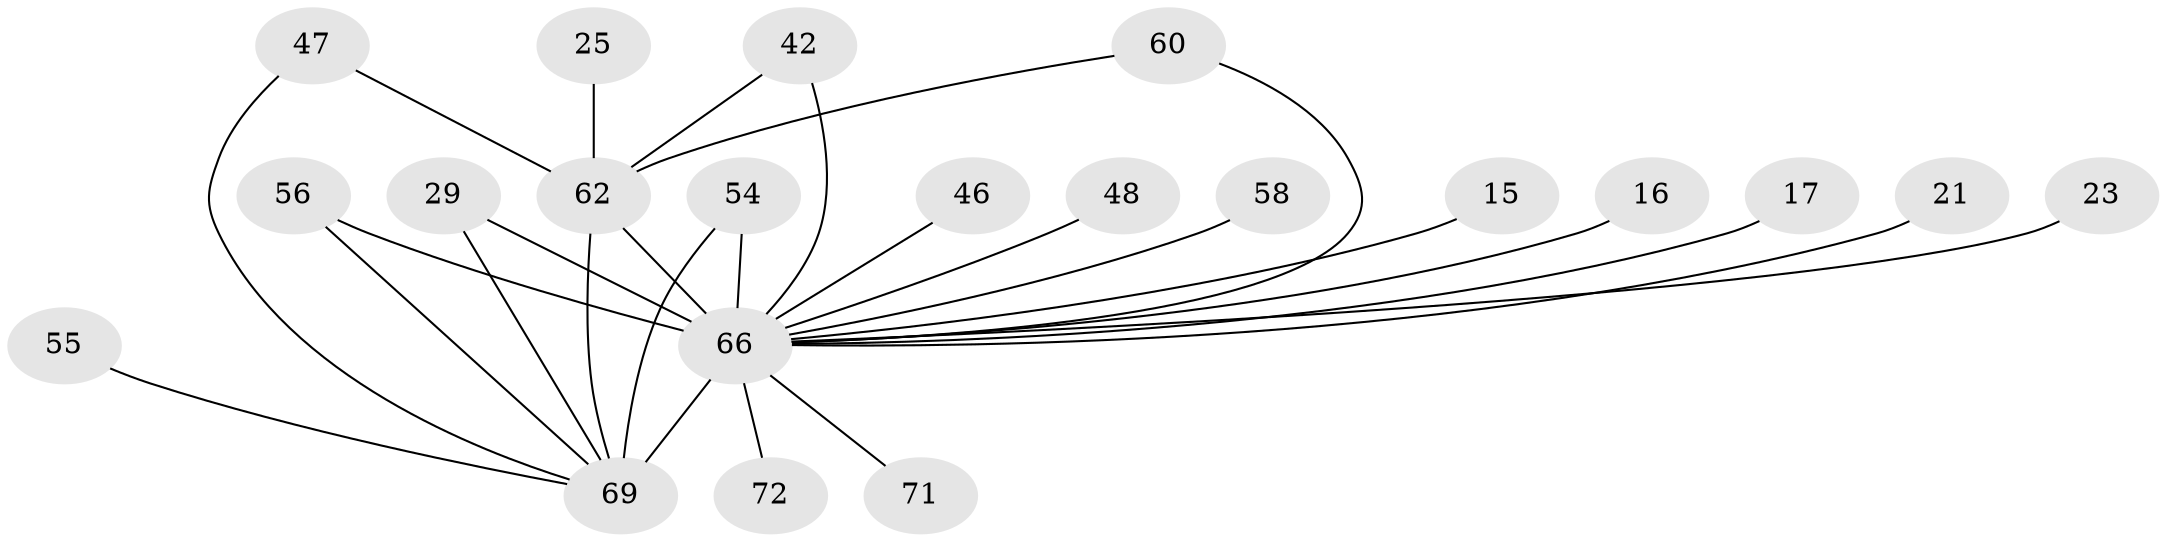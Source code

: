 // original degree distribution, {11: 0.013888888888888888, 21: 0.013888888888888888, 23: 0.027777777777777776, 18: 0.013888888888888888, 16: 0.013888888888888888, 15: 0.041666666666666664, 22: 0.013888888888888888, 2: 0.5416666666666666, 4: 0.05555555555555555, 3: 0.20833333333333334, 5: 0.05555555555555555}
// Generated by graph-tools (version 1.1) at 2025/46/03/04/25 21:46:49]
// undirected, 21 vertices, 27 edges
graph export_dot {
graph [start="1"]
  node [color=gray90,style=filled];
  15;
  16;
  17;
  21;
  23;
  25;
  29;
  42;
  46;
  47;
  48;
  54 [super="+52"];
  55;
  56;
  58;
  60;
  62 [super="+59+49+12"];
  66 [super="+8+11+19+50+41"];
  69 [super="+67+64+38+61"];
  71 [super="+68"];
  72 [super="+32+63+70"];
  15 -- 66 [weight=2];
  16 -- 66 [weight=2];
  17 -- 66 [weight=2];
  21 -- 66 [weight=2];
  23 -- 66 [weight=2];
  25 -- 62 [weight=2];
  29 -- 69;
  29 -- 66;
  42 -- 62;
  42 -- 66;
  46 -- 66;
  47 -- 62;
  47 -- 69;
  48 -- 66;
  54 -- 69;
  54 -- 66 [weight=2];
  55 -- 69 [weight=2];
  56 -- 69;
  56 -- 66;
  58 -- 66 [weight=2];
  60 -- 62;
  60 -- 66;
  62 -- 69 [weight=10];
  62 -- 66 [weight=22];
  66 -- 69 [weight=28];
  66 -- 71 [weight=3];
  66 -- 72 [weight=10];
}
